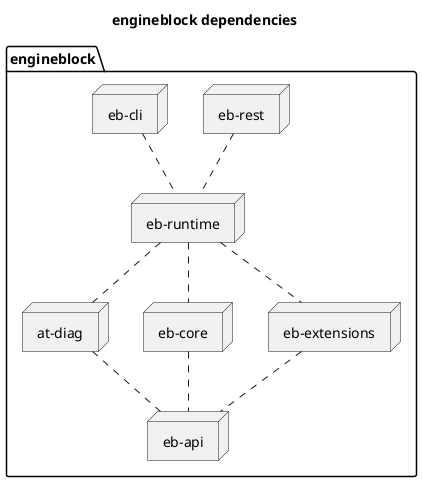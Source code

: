 @startuml
title engineblock dependencies
'node engineblock
'node defaults as "project-defaults"

folder engineblock {
node diag as "at-diag"
node api as "eb-api"
node core as "eb-core"
node rest as "eb-rest"
node runtime as "eb-runtime"
node cli as "eb-cli"
node extensions as "eb-extensions"
cli .. runtime
rest .. runtime
runtime .. core
runtime .. diag
runtime .. extensions
extensions .. api
core .. api
diag .. api
}

@enduml